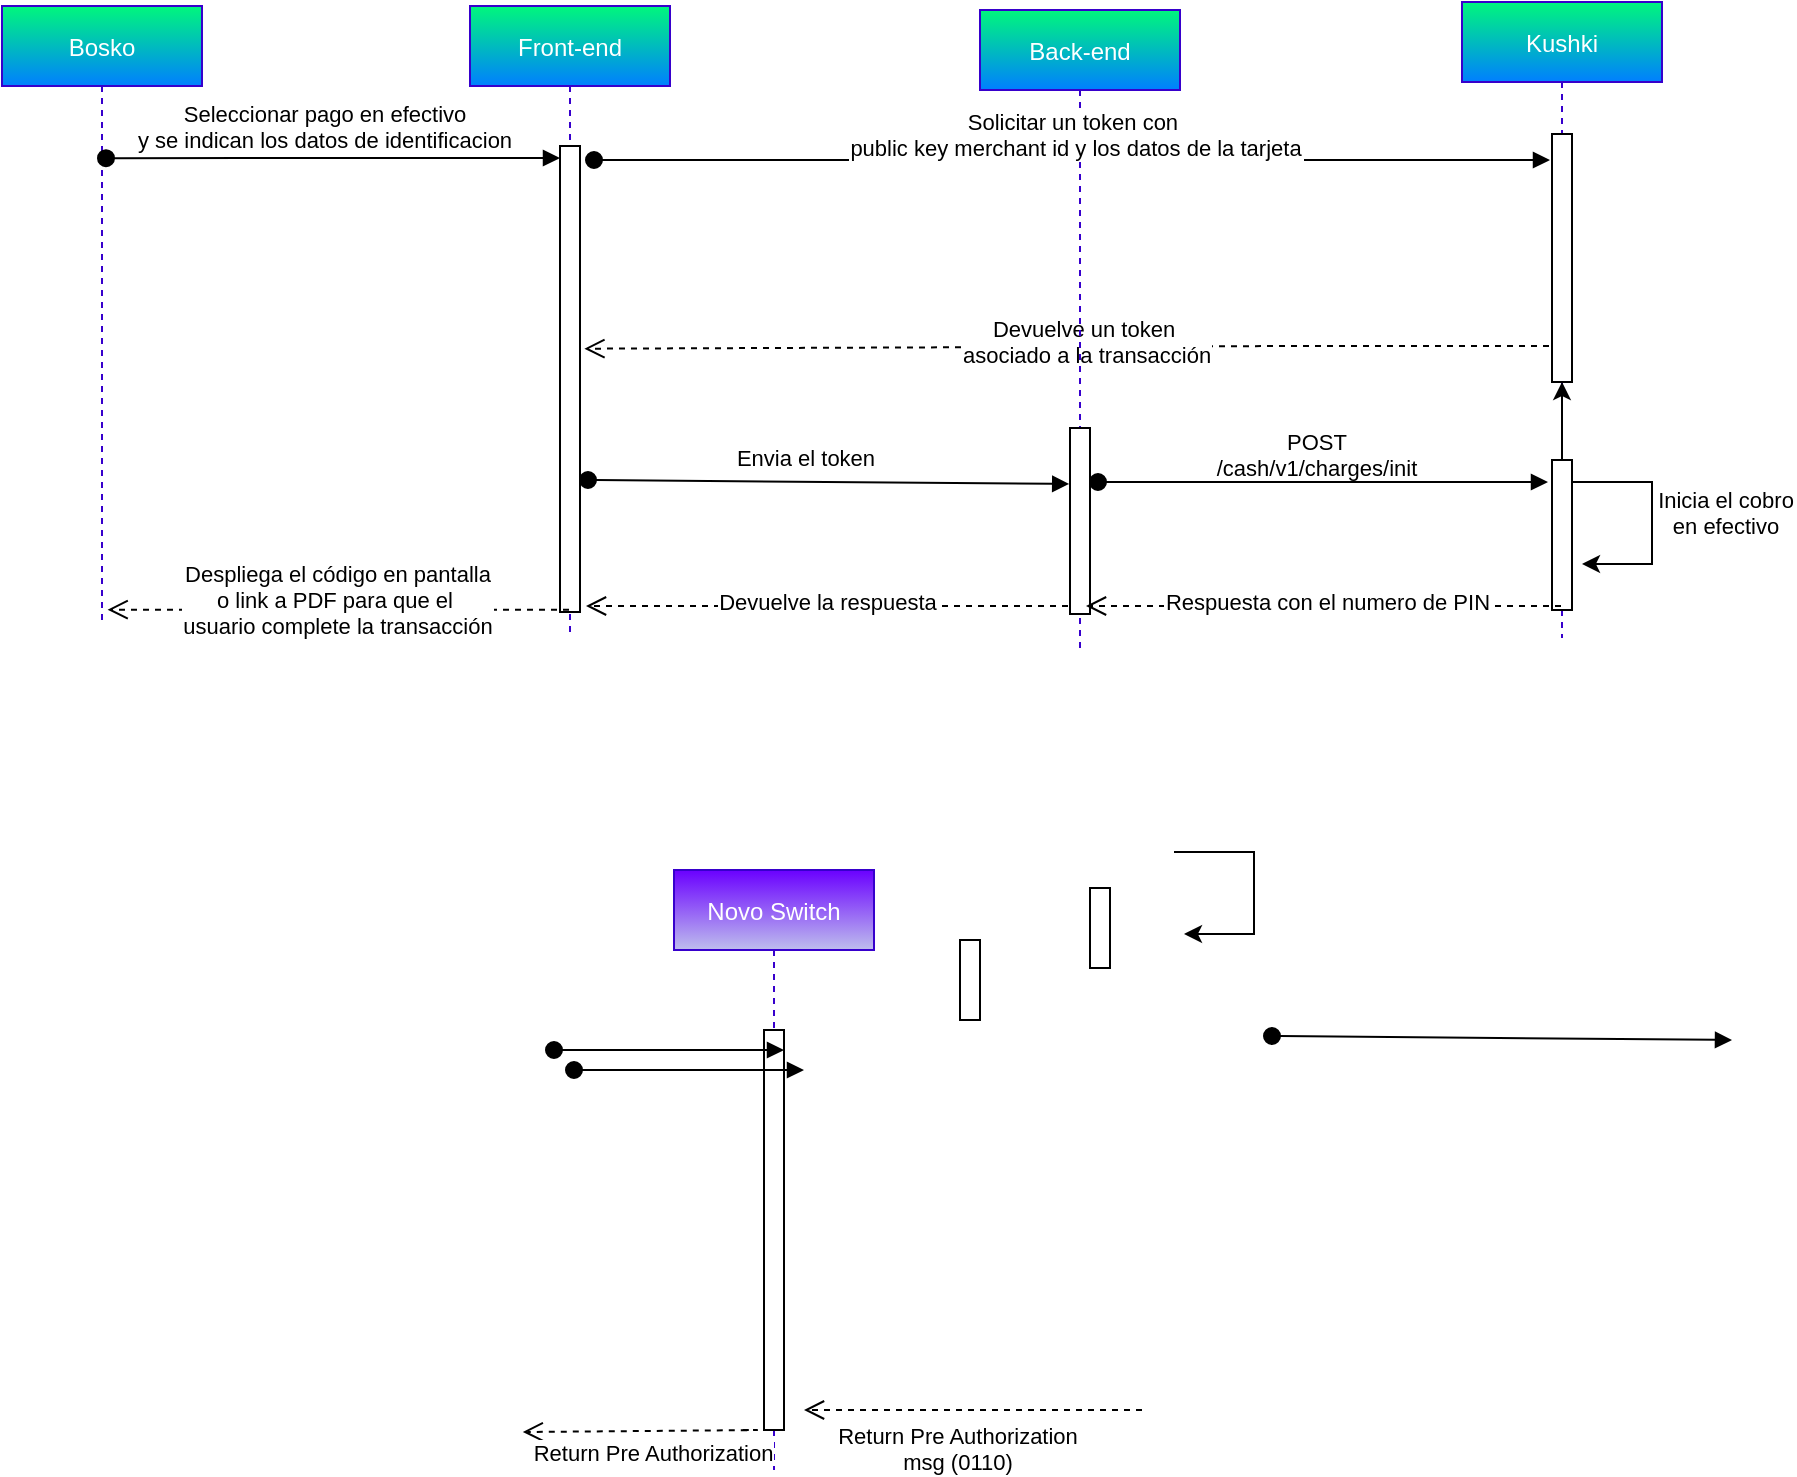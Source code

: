 <mxfile version="21.2.8" type="device">
  <diagram name="Página-1" id="XOwSkMbqhP3G9vFpA2xo">
    <mxGraphModel dx="1036" dy="614" grid="0" gridSize="10" guides="1" tooltips="1" connect="1" arrows="1" fold="1" page="1" pageScale="1" pageWidth="827" pageHeight="1169" math="0" shadow="0">
      <root>
        <mxCell id="0" />
        <mxCell id="1" parent="0" />
        <mxCell id="KnJqItNHO_QGnS1VWnnH-7" value="Bosko" style="shape=umlLifeline;perimeter=lifelinePerimeter;container=1;collapsible=0;recursiveResize=0;rounded=0;shadow=0;strokeWidth=1;fillColor=#00F77C;fontColor=#ffffff;strokeColor=#3700CC;gradientColor=#007FFF;" vertex="1" parent="1">
          <mxGeometry x="80" y="78" width="100" height="308" as="geometry" />
        </mxCell>
        <mxCell id="KnJqItNHO_QGnS1VWnnH-10" value="Devuelve un token &#xa;asociado a la transacción" style="verticalAlign=bottom;endArrow=open;dashed=1;endSize=8;shadow=0;strokeWidth=1;entryX=1.22;entryY=0.435;entryDx=0;entryDy=0;entryPerimeter=0;" edge="1" parent="1" source="KnJqItNHO_QGnS1VWnnH-26" target="KnJqItNHO_QGnS1VWnnH-12">
          <mxGeometry x="-0.026" y="13" relative="1" as="geometry">
            <mxPoint x="711" y="248" as="targetPoint" />
            <mxPoint x="827" y="248" as="sourcePoint" />
            <Array as="points">
              <mxPoint x="723" y="248" />
            </Array>
            <mxPoint x="1" as="offset" />
          </mxGeometry>
        </mxCell>
        <mxCell id="KnJqItNHO_QGnS1VWnnH-11" value="Front-end" style="shape=umlLifeline;perimeter=lifelinePerimeter;container=1;collapsible=0;recursiveResize=0;rounded=0;shadow=0;strokeWidth=1;fillColor=#00F77C;fontColor=#ffffff;strokeColor=#3700CC;gradientColor=#007FFF;" vertex="1" parent="1">
          <mxGeometry x="314" y="78" width="100" height="313" as="geometry" />
        </mxCell>
        <mxCell id="KnJqItNHO_QGnS1VWnnH-12" value="" style="points=[];perimeter=orthogonalPerimeter;rounded=0;shadow=0;strokeWidth=1;" vertex="1" parent="KnJqItNHO_QGnS1VWnnH-11">
          <mxGeometry x="45" y="70" width="10" height="233" as="geometry" />
        </mxCell>
        <mxCell id="KnJqItNHO_QGnS1VWnnH-13" value="Novo Switch" style="shape=umlLifeline;perimeter=lifelinePerimeter;container=1;collapsible=0;recursiveResize=0;rounded=0;shadow=0;strokeWidth=1;fillColor=#6a00ff;fontColor=#ffffff;strokeColor=#3700CC;gradientColor=#BEBEED;" vertex="1" parent="1">
          <mxGeometry x="416" y="510" width="100" height="300" as="geometry" />
        </mxCell>
        <mxCell id="KnJqItNHO_QGnS1VWnnH-14" value="" style="points=[];perimeter=orthogonalPerimeter;rounded=0;shadow=0;strokeWidth=1;" vertex="1" parent="KnJqItNHO_QGnS1VWnnH-13">
          <mxGeometry x="45" y="80" width="10" height="200" as="geometry" />
        </mxCell>
        <mxCell id="KnJqItNHO_QGnS1VWnnH-16" value="Return Pre Authorization" style="verticalAlign=bottom;endArrow=open;dashed=1;endSize=8;shadow=0;strokeWidth=1;fontSize=11;" edge="1" parent="KnJqItNHO_QGnS1VWnnH-13">
          <mxGeometry x="0.003" y="20" relative="1" as="geometry">
            <mxPoint x="-75.6" y="281" as="targetPoint" />
            <mxPoint x="34.4" y="280" as="sourcePoint" />
            <Array as="points">
              <mxPoint x="45" y="280" />
            </Array>
            <mxPoint as="offset" />
          </mxGeometry>
        </mxCell>
        <mxCell id="KnJqItNHO_QGnS1VWnnH-17" value="Return Pre Authorization &#xa;msg (0110)" style="verticalAlign=top;endArrow=open;dashed=1;endSize=8;shadow=0;strokeWidth=1;horizontal=1;fontSize=11;" edge="1" parent="KnJqItNHO_QGnS1VWnnH-13">
          <mxGeometry x="0.091" relative="1" as="geometry">
            <mxPoint x="65" y="270" as="targetPoint" />
            <mxPoint x="234" y="270" as="sourcePoint" />
            <Array as="points">
              <mxPoint x="179.2" y="270" />
            </Array>
            <mxPoint as="offset" />
          </mxGeometry>
        </mxCell>
        <mxCell id="KnJqItNHO_QGnS1VWnnH-34" value="Envia el token" style="verticalAlign=bottom;startArrow=oval;endArrow=block;startSize=8;shadow=0;strokeWidth=1;" edge="1" parent="KnJqItNHO_QGnS1VWnnH-13">
          <mxGeometry x="1" y="287" relative="1" as="geometry">
            <mxPoint x="-60" y="90" as="sourcePoint" />
            <mxPoint x="55" y="90" as="targetPoint" />
            <mxPoint x="11" as="offset" />
          </mxGeometry>
        </mxCell>
        <mxCell id="KnJqItNHO_QGnS1VWnnH-36" value="Inicia el cobro&#xa;en efectivo" style="verticalAlign=bottom;startArrow=oval;endArrow=block;startSize=8;shadow=0;strokeWidth=1;" edge="1" parent="KnJqItNHO_QGnS1VWnnH-13">
          <mxGeometry x="1" y="531" relative="1" as="geometry">
            <mxPoint x="-50" y="100" as="sourcePoint" />
            <mxPoint x="65" y="100" as="targetPoint" />
            <mxPoint x="461" y="268" as="offset" />
          </mxGeometry>
        </mxCell>
        <mxCell id="KnJqItNHO_QGnS1VWnnH-18" value="Back-end" style="shape=umlLifeline;perimeter=lifelinePerimeter;container=1;collapsible=0;recursiveResize=0;rounded=0;shadow=0;strokeWidth=1;fillColor=#00F77C;fontColor=#ffffff;strokeColor=#3700CC;gradientColor=#007FFF;" vertex="1" parent="1">
          <mxGeometry x="569" y="80" width="100" height="319" as="geometry" />
        </mxCell>
        <mxCell id="KnJqItNHO_QGnS1VWnnH-19" value="" style="points=[];perimeter=orthogonalPerimeter;rounded=0;shadow=0;strokeWidth=1;" vertex="1" parent="KnJqItNHO_QGnS1VWnnH-18">
          <mxGeometry x="45" y="209" width="10" height="93" as="geometry" />
        </mxCell>
        <mxCell id="KnJqItNHO_QGnS1VWnnH-24" value="Solicitar un token con &#xa;public key merchant id y los datos de la tarjeta" style="verticalAlign=bottom;startArrow=oval;endArrow=block;startSize=8;shadow=0;strokeWidth=1;" edge="1" parent="1">
          <mxGeometry x="0.008" y="-3" relative="1" as="geometry">
            <mxPoint x="376" y="155" as="sourcePoint" />
            <mxPoint x="854" y="155" as="targetPoint" />
            <Array as="points" />
            <mxPoint as="offset" />
          </mxGeometry>
        </mxCell>
        <mxCell id="KnJqItNHO_QGnS1VWnnH-25" value="" style="verticalAlign=bottom;startArrow=oval;endArrow=block;startSize=8;shadow=0;strokeWidth=1;" edge="1" parent="1">
          <mxGeometry x="-0.064" relative="1" as="geometry">
            <mxPoint x="715" y="593" as="sourcePoint" />
            <mxPoint x="945" y="595" as="targetPoint" />
            <Array as="points" />
            <mxPoint as="offset" />
          </mxGeometry>
        </mxCell>
        <mxCell id="KnJqItNHO_QGnS1VWnnH-26" value="Kushki" style="shape=umlLifeline;perimeter=lifelinePerimeter;container=1;collapsible=0;recursiveResize=0;rounded=0;shadow=0;strokeWidth=1;fillColor=#00F77C;fontColor=#ffffff;strokeColor=#3700CC;gradientColor=#007FFF;" vertex="1" parent="1">
          <mxGeometry x="810" y="76" width="100" height="318" as="geometry" />
        </mxCell>
        <mxCell id="KnJqItNHO_QGnS1VWnnH-27" value="" style="points=[];perimeter=orthogonalPerimeter;rounded=0;shadow=0;strokeWidth=1;" vertex="1" parent="KnJqItNHO_QGnS1VWnnH-26">
          <mxGeometry x="45" y="66" width="10" height="124" as="geometry" />
        </mxCell>
        <mxCell id="KnJqItNHO_QGnS1VWnnH-35" value="" style="edgeStyle=orthogonalEdgeStyle;rounded=0;orthogonalLoop=1;jettySize=auto;html=1;" edge="1" parent="KnJqItNHO_QGnS1VWnnH-26" source="KnJqItNHO_QGnS1VWnnH-28" target="KnJqItNHO_QGnS1VWnnH-27">
          <mxGeometry relative="1" as="geometry" />
        </mxCell>
        <mxCell id="KnJqItNHO_QGnS1VWnnH-28" value="" style="points=[];perimeter=orthogonalPerimeter;rounded=0;shadow=0;strokeWidth=1;" vertex="1" parent="KnJqItNHO_QGnS1VWnnH-26">
          <mxGeometry x="45" y="229" width="10" height="75" as="geometry" />
        </mxCell>
        <mxCell id="KnJqItNHO_QGnS1VWnnH-30" value="" style="edgeStyle=segmentEdgeStyle;endArrow=classic;html=1;rounded=0;" edge="1" parent="KnJqItNHO_QGnS1VWnnH-26">
          <mxGeometry width="50" height="50" relative="1" as="geometry">
            <mxPoint x="55" y="240" as="sourcePoint" />
            <mxPoint x="60" y="281" as="targetPoint" />
            <Array as="points">
              <mxPoint x="95" y="240" />
              <mxPoint x="95" y="281" />
            </Array>
          </mxGeometry>
        </mxCell>
        <mxCell id="KnJqItNHO_QGnS1VWnnH-8" value="Seleccionar pago en efectivo&#xa;y se indican los datos de identificacion" style="verticalAlign=bottom;startArrow=oval;endArrow=block;startSize=8;shadow=0;strokeWidth=1;exitX=0.52;exitY=0.247;exitDx=0;exitDy=0;exitPerimeter=0;" edge="1" parent="1" target="KnJqItNHO_QGnS1VWnnH-12" source="KnJqItNHO_QGnS1VWnnH-7">
          <mxGeometry x="-0.034" relative="1" as="geometry">
            <mxPoint x="130" y="148" as="sourcePoint" />
            <Array as="points">
              <mxPoint x="210" y="154" />
            </Array>
            <mxPoint as="offset" />
          </mxGeometry>
        </mxCell>
        <mxCell id="KnJqItNHO_QGnS1VWnnH-20" value="" style="points=[];perimeter=orthogonalPerimeter;rounded=0;shadow=0;strokeWidth=1;" vertex="1" parent="1">
          <mxGeometry x="624" y="519" width="10" height="40" as="geometry" />
        </mxCell>
        <mxCell id="KnJqItNHO_QGnS1VWnnH-23" value="" style="edgeStyle=segmentEdgeStyle;endArrow=classic;html=1;rounded=0;" edge="1" parent="1">
          <mxGeometry width="50" height="50" relative="1" as="geometry">
            <mxPoint x="666" y="501" as="sourcePoint" />
            <mxPoint x="671" y="542" as="targetPoint" />
            <Array as="points">
              <mxPoint x="706" y="501" />
              <mxPoint x="706" y="542" />
            </Array>
          </mxGeometry>
        </mxCell>
        <mxCell id="KnJqItNHO_QGnS1VWnnH-21" value="" style="points=[];perimeter=orthogonalPerimeter;rounded=0;shadow=0;strokeWidth=1;" vertex="1" parent="1">
          <mxGeometry x="559" y="545" width="10" height="40" as="geometry" />
        </mxCell>
        <mxCell id="KnJqItNHO_QGnS1VWnnH-32" value="Respuesta con el numero de PIN" style="verticalAlign=bottom;endArrow=open;dashed=1;endSize=8;shadow=0;strokeWidth=1;" edge="1" parent="1" source="KnJqItNHO_QGnS1VWnnH-26">
          <mxGeometry x="-0.011" y="7" relative="1" as="geometry">
            <mxPoint x="622" y="378" as="targetPoint" />
            <mxPoint x="795" y="378" as="sourcePoint" />
            <Array as="points">
              <mxPoint x="691" y="378" />
            </Array>
            <mxPoint x="1" as="offset" />
          </mxGeometry>
        </mxCell>
        <mxCell id="KnJqItNHO_QGnS1VWnnH-33" value="" style="verticalAlign=bottom;startArrow=oval;endArrow=block;startSize=8;shadow=0;strokeWidth=1;entryX=-0.04;entryY=0.301;entryDx=0;entryDy=0;entryPerimeter=0;" edge="1" parent="1" target="KnJqItNHO_QGnS1VWnnH-19">
          <mxGeometry x="-0.064" relative="1" as="geometry">
            <mxPoint x="373" y="315" as="sourcePoint" />
            <mxPoint x="608" y="315" as="targetPoint" />
            <Array as="points" />
            <mxPoint as="offset" />
          </mxGeometry>
        </mxCell>
        <mxCell id="KnJqItNHO_QGnS1VWnnH-15" value="POST&#xa;/cash/v1/charges/init" style="verticalAlign=bottom;startArrow=oval;endArrow=block;startSize=8;shadow=0;strokeWidth=1;" edge="1" parent="1">
          <mxGeometry x="-0.026" y="-2" relative="1" as="geometry">
            <mxPoint x="628" y="316" as="sourcePoint" />
            <mxPoint x="853" y="316" as="targetPoint" />
            <mxPoint as="offset" />
          </mxGeometry>
        </mxCell>
        <mxCell id="KnJqItNHO_QGnS1VWnnH-37" value="Devuelve la respuesta" style="verticalAlign=bottom;endArrow=open;dashed=1;endSize=8;shadow=0;strokeWidth=1;" edge="1" parent="1">
          <mxGeometry x="-0.004" y="7" relative="1" as="geometry">
            <mxPoint x="372" y="378" as="targetPoint" />
            <mxPoint x="613" y="378" as="sourcePoint" />
            <Array as="points">
              <mxPoint x="551" y="378" />
            </Array>
            <mxPoint as="offset" />
          </mxGeometry>
        </mxCell>
        <mxCell id="KnJqItNHO_QGnS1VWnnH-9" value="Despliega el código en pantalla&#xa;o link a PDF para que el &#xa;usuario complete la transacción" style="verticalAlign=bottom;endArrow=open;dashed=1;endSize=8;shadow=0;strokeWidth=1;entryX=0.528;entryY=0.98;entryDx=0;entryDy=0;entryPerimeter=0;" edge="1" parent="1" source="KnJqItNHO_QGnS1VWnnH-11" target="KnJqItNHO_QGnS1VWnnH-7">
          <mxGeometry x="0.001" y="17" relative="1" as="geometry">
            <mxPoint x="184" y="380" as="targetPoint" />
            <mxPoint x="314" y="380" as="sourcePoint" />
            <Array as="points" />
            <mxPoint as="offset" />
          </mxGeometry>
        </mxCell>
      </root>
    </mxGraphModel>
  </diagram>
</mxfile>
